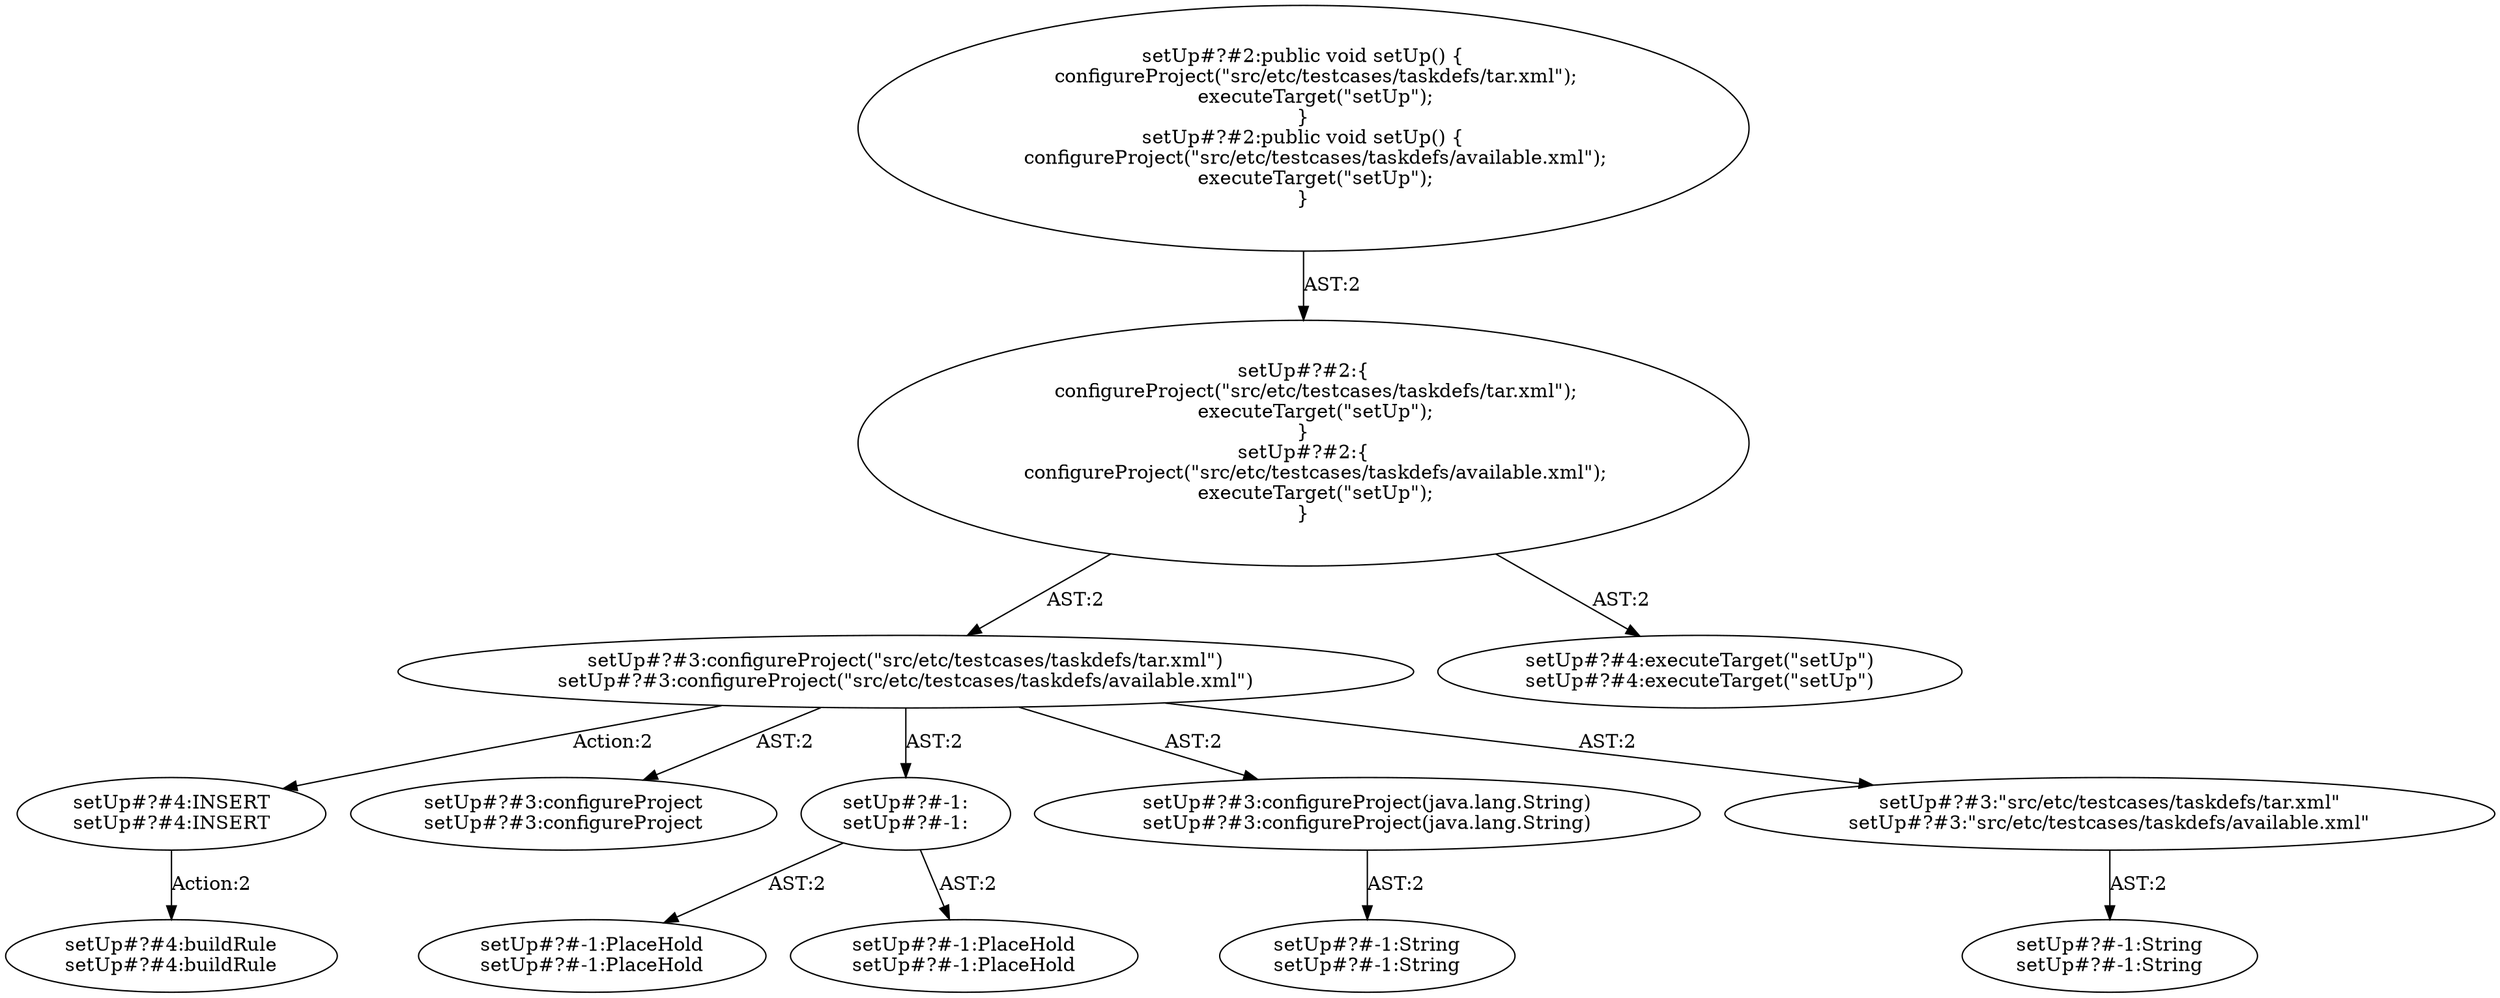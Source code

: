 digraph "Pattern" {
0 [label="setUp#?#4:INSERT
setUp#?#4:INSERT" shape=ellipse]
1 [label="setUp#?#3:configureProject(\"src/etc/testcases/taskdefs/tar.xml\")
setUp#?#3:configureProject(\"src/etc/testcases/taskdefs/available.xml\")" shape=ellipse]
2 [label="setUp#?#2:\{
    configureProject(\"src/etc/testcases/taskdefs/tar.xml\");
    executeTarget(\"setUp\");
\}
setUp#?#2:\{
    configureProject(\"src/etc/testcases/taskdefs/available.xml\");
    executeTarget(\"setUp\");
\}" shape=ellipse]
3 [label="setUp#?#2:public void setUp() \{
    configureProject(\"src/etc/testcases/taskdefs/tar.xml\");
    executeTarget(\"setUp\");
\}
setUp#?#2:public void setUp() \{
    configureProject(\"src/etc/testcases/taskdefs/available.xml\");
    executeTarget(\"setUp\");
\}" shape=ellipse]
4 [label="setUp#?#4:executeTarget(\"setUp\")
setUp#?#4:executeTarget(\"setUp\")" shape=ellipse]
5 [label="setUp#?#3:configureProject
setUp#?#3:configureProject" shape=ellipse]
6 [label="setUp#?#-1:
setUp#?#-1:" shape=ellipse]
7 [label="setUp#?#-1:PlaceHold
setUp#?#-1:PlaceHold" shape=ellipse]
8 [label="setUp#?#-1:PlaceHold
setUp#?#-1:PlaceHold" shape=ellipse]
9 [label="setUp#?#3:configureProject(java.lang.String)
setUp#?#3:configureProject(java.lang.String)" shape=ellipse]
10 [label="setUp#?#-1:String
setUp#?#-1:String" shape=ellipse]
11 [label="setUp#?#3:\"src/etc/testcases/taskdefs/tar.xml\"
setUp#?#3:\"src/etc/testcases/taskdefs/available.xml\"" shape=ellipse]
12 [label="setUp#?#-1:String
setUp#?#-1:String" shape=ellipse]
13 [label="setUp#?#4:buildRule
setUp#?#4:buildRule" shape=ellipse]
0 -> 13 [label="Action:2"];
1 -> 0 [label="Action:2"];
1 -> 5 [label="AST:2"];
1 -> 6 [label="AST:2"];
1 -> 9 [label="AST:2"];
1 -> 11 [label="AST:2"];
2 -> 1 [label="AST:2"];
2 -> 4 [label="AST:2"];
3 -> 2 [label="AST:2"];
6 -> 7 [label="AST:2"];
6 -> 8 [label="AST:2"];
9 -> 10 [label="AST:2"];
11 -> 12 [label="AST:2"];
}
